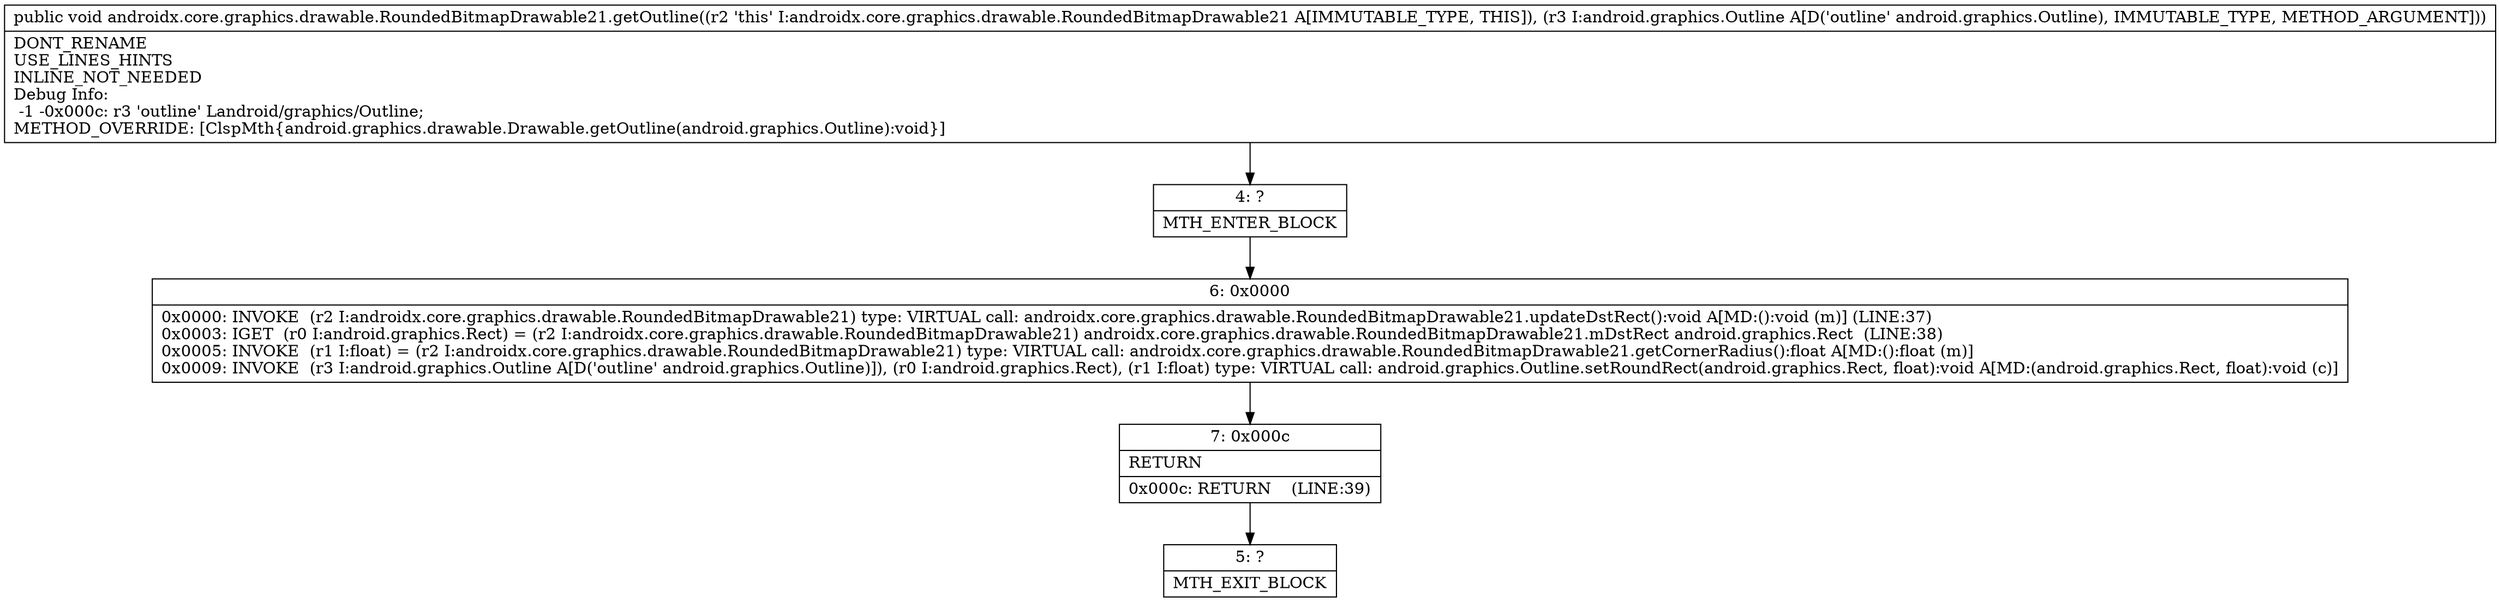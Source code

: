 digraph "CFG forandroidx.core.graphics.drawable.RoundedBitmapDrawable21.getOutline(Landroid\/graphics\/Outline;)V" {
Node_4 [shape=record,label="{4\:\ ?|MTH_ENTER_BLOCK\l}"];
Node_6 [shape=record,label="{6\:\ 0x0000|0x0000: INVOKE  (r2 I:androidx.core.graphics.drawable.RoundedBitmapDrawable21) type: VIRTUAL call: androidx.core.graphics.drawable.RoundedBitmapDrawable21.updateDstRect():void A[MD:():void (m)] (LINE:37)\l0x0003: IGET  (r0 I:android.graphics.Rect) = (r2 I:androidx.core.graphics.drawable.RoundedBitmapDrawable21) androidx.core.graphics.drawable.RoundedBitmapDrawable21.mDstRect android.graphics.Rect  (LINE:38)\l0x0005: INVOKE  (r1 I:float) = (r2 I:androidx.core.graphics.drawable.RoundedBitmapDrawable21) type: VIRTUAL call: androidx.core.graphics.drawable.RoundedBitmapDrawable21.getCornerRadius():float A[MD:():float (m)]\l0x0009: INVOKE  (r3 I:android.graphics.Outline A[D('outline' android.graphics.Outline)]), (r0 I:android.graphics.Rect), (r1 I:float) type: VIRTUAL call: android.graphics.Outline.setRoundRect(android.graphics.Rect, float):void A[MD:(android.graphics.Rect, float):void (c)]\l}"];
Node_7 [shape=record,label="{7\:\ 0x000c|RETURN\l|0x000c: RETURN    (LINE:39)\l}"];
Node_5 [shape=record,label="{5\:\ ?|MTH_EXIT_BLOCK\l}"];
MethodNode[shape=record,label="{public void androidx.core.graphics.drawable.RoundedBitmapDrawable21.getOutline((r2 'this' I:androidx.core.graphics.drawable.RoundedBitmapDrawable21 A[IMMUTABLE_TYPE, THIS]), (r3 I:android.graphics.Outline A[D('outline' android.graphics.Outline), IMMUTABLE_TYPE, METHOD_ARGUMENT]))  | DONT_RENAME\lUSE_LINES_HINTS\lINLINE_NOT_NEEDED\lDebug Info:\l  \-1 \-0x000c: r3 'outline' Landroid\/graphics\/Outline;\lMETHOD_OVERRIDE: [ClspMth\{android.graphics.drawable.Drawable.getOutline(android.graphics.Outline):void\}]\l}"];
MethodNode -> Node_4;Node_4 -> Node_6;
Node_6 -> Node_7;
Node_7 -> Node_5;
}

